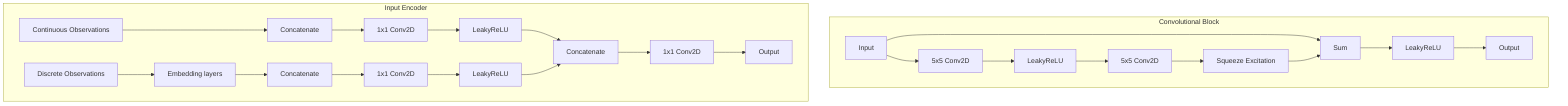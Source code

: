 graph TD
    subgraph Convolutional Block
    Input --> sum[Sum]
    Input --> C1[5x5 Conv2D]
    C1 --> act1[LeakyReLU]
    act1 --> C2[5x5 Conv2D]
    C2 --> SE[Squeeze Excitation]
    SE --> sum
    sum --> act2[LeakyReLU]
    act2 --> out_block[Output]
    end

    subgraph Input Encoder
    cont[Continuous Observations] ---> conv_cat[Concatenate]
    conv_cat --> conv_cont[1x1 Conv2D]
    conv_cont --> act_cont[LeakyReLU]
    emb[Discrete Observations] --> embedding[Embedding layers]
    embedding --> emb_cat[Concatenate]
    emb_cat --> conv_emb[1x1 Conv2D]
    conv_emb --> act_emb[LeakyReLU]
    act_cont --> cat_2[Concatenate]
    act_emb --> cat_2
    cat_2 --> conv[1x1 Conv2D]
    conv --> out_in[Output]
    end